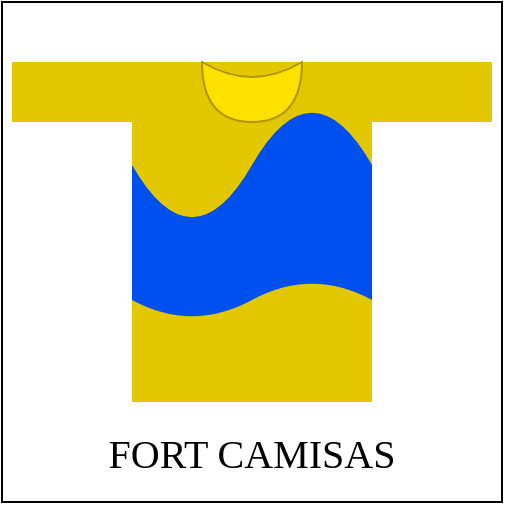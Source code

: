 <mxfile version="24.4.7" type="device">
  <diagram name="Página-1" id="gYaZ_Khbz22FBuSQRuAg">
    <mxGraphModel dx="1434" dy="750" grid="1" gridSize="10" guides="1" tooltips="1" connect="1" arrows="1" fold="1" page="0" pageScale="1" pageWidth="827" pageHeight="1169" math="0" shadow="0">
      <root>
        <mxCell id="0" />
        <mxCell id="1" parent="0" />
        <mxCell id="Cf1Uo2QyaFybkROw6QZq-2" value="&lt;div style=&quot;text-align: justify;&quot;&gt;&lt;br&gt;&lt;/div&gt;&lt;div style=&quot;text-align: justify;&quot;&gt;&lt;br&gt;&lt;/div&gt;&lt;div style=&quot;text-align: justify;&quot;&gt;&lt;br&gt;&lt;/div&gt;&lt;div style=&quot;text-align: justify;&quot;&gt;&lt;br&gt;&lt;/div&gt;&lt;div style=&quot;text-align: justify;&quot;&gt;&lt;br&gt;&lt;/div&gt;&lt;div style=&quot;text-align: justify;&quot;&gt;&lt;br&gt;&lt;/div&gt;&lt;div style=&quot;text-align: justify;&quot;&gt;&lt;br&gt;&lt;/div&gt;&lt;div style=&quot;text-align: justify;&quot;&gt;&lt;br&gt;&lt;/div&gt;&lt;div style=&quot;text-align: justify;&quot;&gt;&lt;br&gt;&lt;/div&gt;&lt;div style=&quot;text-align: justify;&quot;&gt;&lt;br&gt;&lt;/div&gt;&lt;div style=&quot;text-align: justify;&quot;&gt;&lt;br&gt;&lt;/div&gt;&lt;div style=&quot;text-align: justify;&quot;&gt;&lt;br&gt;&lt;/div&gt;&lt;div style=&quot;text-align: justify;&quot;&gt;&lt;br&gt;&lt;/div&gt;&lt;div style=&quot;text-align: justify;&quot;&gt;&lt;br&gt;&lt;/div&gt;&lt;div style=&quot;text-align: justify; font-size: 20px;&quot;&gt;&lt;font face=&quot;Lucida Console&quot;&gt;FORT CAMISAS&lt;/font&gt;&lt;/div&gt;" style="whiteSpace=wrap;html=1;aspect=fixed;" vertex="1" parent="1">
          <mxGeometry x="395" y="140" width="250" height="250" as="geometry" />
        </mxCell>
        <mxCell id="Cf1Uo2QyaFybkROw6QZq-3" value="" style="shape=document;whiteSpace=wrap;html=1;boundedLbl=1;fillColor=#e3c800;fontColor=#000000;strokeColor=none;" vertex="1" parent="1">
          <mxGeometry x="460" y="170" width="120" height="80" as="geometry" />
        </mxCell>
        <mxCell id="Cf1Uo2QyaFybkROw6QZq-4" value="" style="shape=tape;whiteSpace=wrap;html=1;fillColor=#0050ef;fontColor=#ffffff;strokeColor=none;" vertex="1" parent="1">
          <mxGeometry x="460" y="192.5" width="120" height="145" as="geometry" />
        </mxCell>
        <mxCell id="Cf1Uo2QyaFybkROw6QZq-5" value="" style="shape=document;whiteSpace=wrap;html=1;boundedLbl=1;rotation=-180;fillColor=#e3c800;fontColor=#000000;strokeColor=none;" vertex="1" parent="1">
          <mxGeometry x="460" y="280" width="120" height="60" as="geometry" />
        </mxCell>
        <mxCell id="Cf1Uo2QyaFybkROw6QZq-6" value="" style="rounded=0;whiteSpace=wrap;html=1;fillColor=#e3c800;fontColor=#000000;strokeColor=none;" vertex="1" parent="1">
          <mxGeometry x="570" y="170" width="70" height="30" as="geometry" />
        </mxCell>
        <mxCell id="Cf1Uo2QyaFybkROw6QZq-7" value="" style="rounded=0;whiteSpace=wrap;html=1;fillColor=#e3c800;fontColor=#000000;strokeColor=none;" vertex="1" parent="1">
          <mxGeometry x="400" y="170" width="70" height="30" as="geometry" />
        </mxCell>
        <mxCell id="Cf1Uo2QyaFybkROw6QZq-8" value="" style="shape=xor;whiteSpace=wrap;html=1;rotation=90;fillColor=#FFE100;fontColor=#000000;strokeColor=#B09500;" vertex="1" parent="1">
          <mxGeometry x="505" y="160" width="30" height="50" as="geometry" />
        </mxCell>
      </root>
    </mxGraphModel>
  </diagram>
</mxfile>
